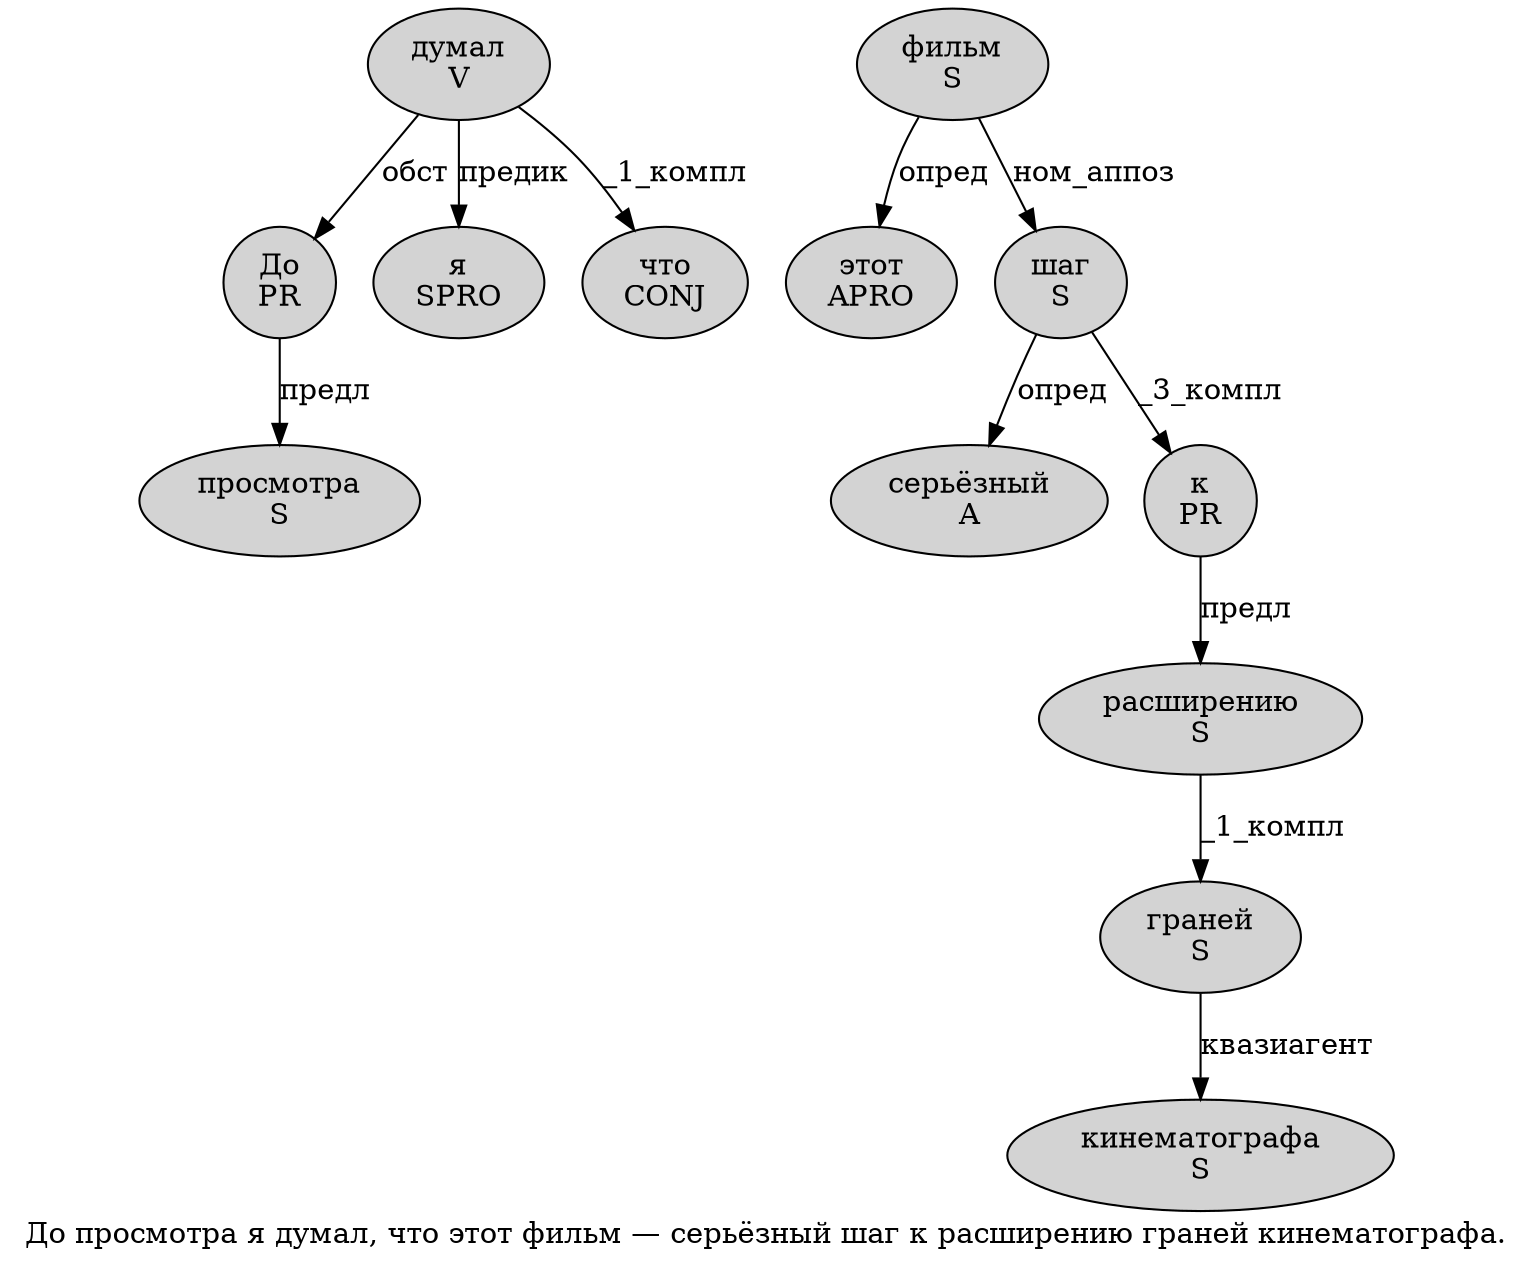 digraph SENTENCE_3167 {
	graph [label="До просмотра я думал, что этот фильм — серьёзный шаг к расширению граней кинематографа."]
	node [style=filled]
		0 [label="До
PR" color="" fillcolor=lightgray penwidth=1 shape=ellipse]
		1 [label="просмотра
S" color="" fillcolor=lightgray penwidth=1 shape=ellipse]
		2 [label="я
SPRO" color="" fillcolor=lightgray penwidth=1 shape=ellipse]
		3 [label="думал
V" color="" fillcolor=lightgray penwidth=1 shape=ellipse]
		5 [label="что
CONJ" color="" fillcolor=lightgray penwidth=1 shape=ellipse]
		6 [label="этот
APRO" color="" fillcolor=lightgray penwidth=1 shape=ellipse]
		7 [label="фильм
S" color="" fillcolor=lightgray penwidth=1 shape=ellipse]
		9 [label="серьёзный
A" color="" fillcolor=lightgray penwidth=1 shape=ellipse]
		10 [label="шаг
S" color="" fillcolor=lightgray penwidth=1 shape=ellipse]
		11 [label="к
PR" color="" fillcolor=lightgray penwidth=1 shape=ellipse]
		12 [label="расширению
S" color="" fillcolor=lightgray penwidth=1 shape=ellipse]
		13 [label="граней
S" color="" fillcolor=lightgray penwidth=1 shape=ellipse]
		14 [label="кинематографа
S" color="" fillcolor=lightgray penwidth=1 shape=ellipse]
			13 -> 14 [label="квазиагент"]
			12 -> 13 [label="_1_компл"]
			10 -> 9 [label="опред"]
			10 -> 11 [label="_3_компл"]
			3 -> 0 [label="обст"]
			3 -> 2 [label="предик"]
			3 -> 5 [label="_1_компл"]
			7 -> 6 [label="опред"]
			7 -> 10 [label="ном_аппоз"]
			0 -> 1 [label="предл"]
			11 -> 12 [label="предл"]
}